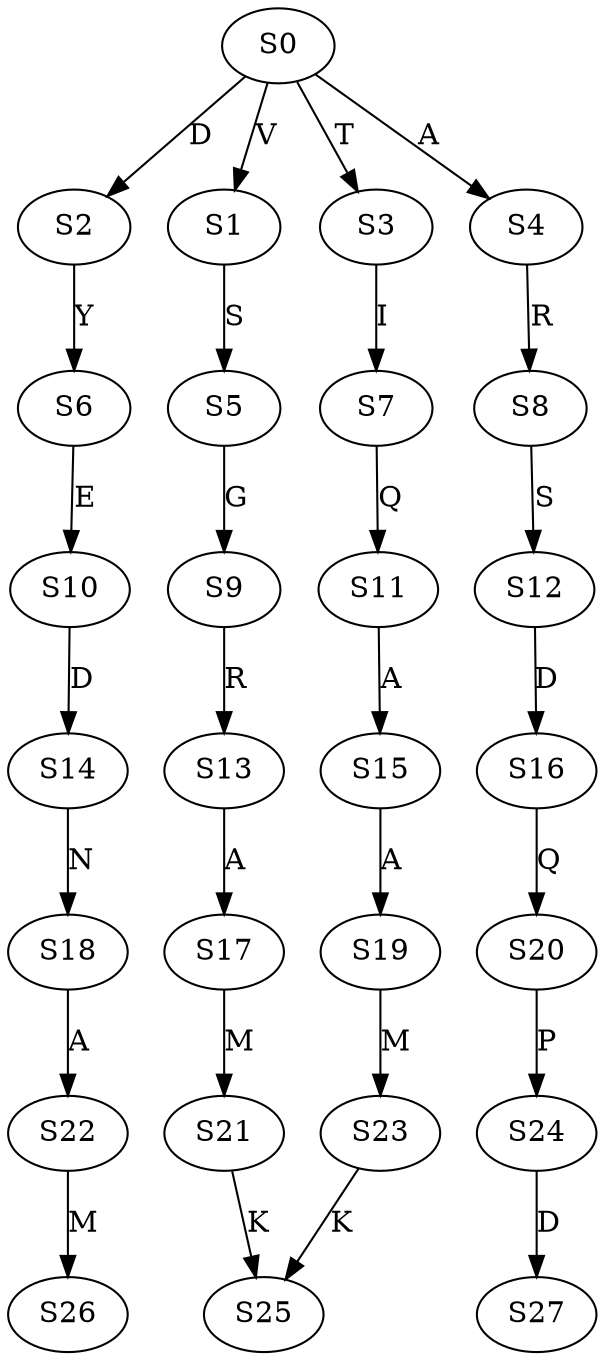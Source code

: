 strict digraph  {
	S0 -> S1 [ label = V ];
	S0 -> S2 [ label = D ];
	S0 -> S3 [ label = T ];
	S0 -> S4 [ label = A ];
	S1 -> S5 [ label = S ];
	S2 -> S6 [ label = Y ];
	S3 -> S7 [ label = I ];
	S4 -> S8 [ label = R ];
	S5 -> S9 [ label = G ];
	S6 -> S10 [ label = E ];
	S7 -> S11 [ label = Q ];
	S8 -> S12 [ label = S ];
	S9 -> S13 [ label = R ];
	S10 -> S14 [ label = D ];
	S11 -> S15 [ label = A ];
	S12 -> S16 [ label = D ];
	S13 -> S17 [ label = A ];
	S14 -> S18 [ label = N ];
	S15 -> S19 [ label = A ];
	S16 -> S20 [ label = Q ];
	S17 -> S21 [ label = M ];
	S18 -> S22 [ label = A ];
	S19 -> S23 [ label = M ];
	S20 -> S24 [ label = P ];
	S21 -> S25 [ label = K ];
	S22 -> S26 [ label = M ];
	S23 -> S25 [ label = K ];
	S24 -> S27 [ label = D ];
}
